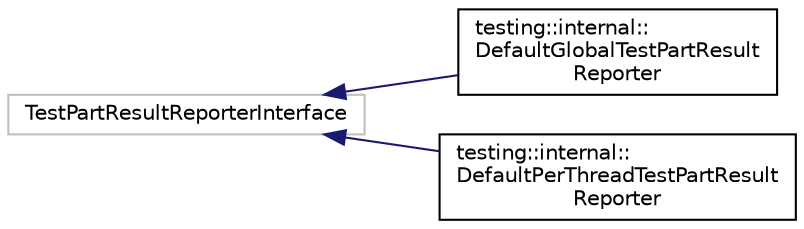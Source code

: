 digraph "Иерархия классов. Графический вид."
{
 // LATEX_PDF_SIZE
  edge [fontname="Helvetica",fontsize="10",labelfontname="Helvetica",labelfontsize="10"];
  node [fontname="Helvetica",fontsize="10",shape=record];
  rankdir="LR";
  Node475 [label="TestPartResultReporterInterface",height=0.2,width=0.4,color="grey75", fillcolor="white", style="filled",tooltip=" "];
  Node475 -> Node0 [dir="back",color="midnightblue",fontsize="10",style="solid",fontname="Helvetica"];
  Node0 [label="testing::internal::\lDefaultGlobalTestPartResult\lReporter",height=0.2,width=0.4,color="black", fillcolor="white", style="filled",URL="$classtesting_1_1internal_1_1DefaultGlobalTestPartResultReporter.html",tooltip=" "];
  Node475 -> Node477 [dir="back",color="midnightblue",fontsize="10",style="solid",fontname="Helvetica"];
  Node477 [label="testing::internal::\lDefaultPerThreadTestPartResult\lReporter",height=0.2,width=0.4,color="black", fillcolor="white", style="filled",URL="$classtesting_1_1internal_1_1DefaultPerThreadTestPartResultReporter.html",tooltip=" "];
}
